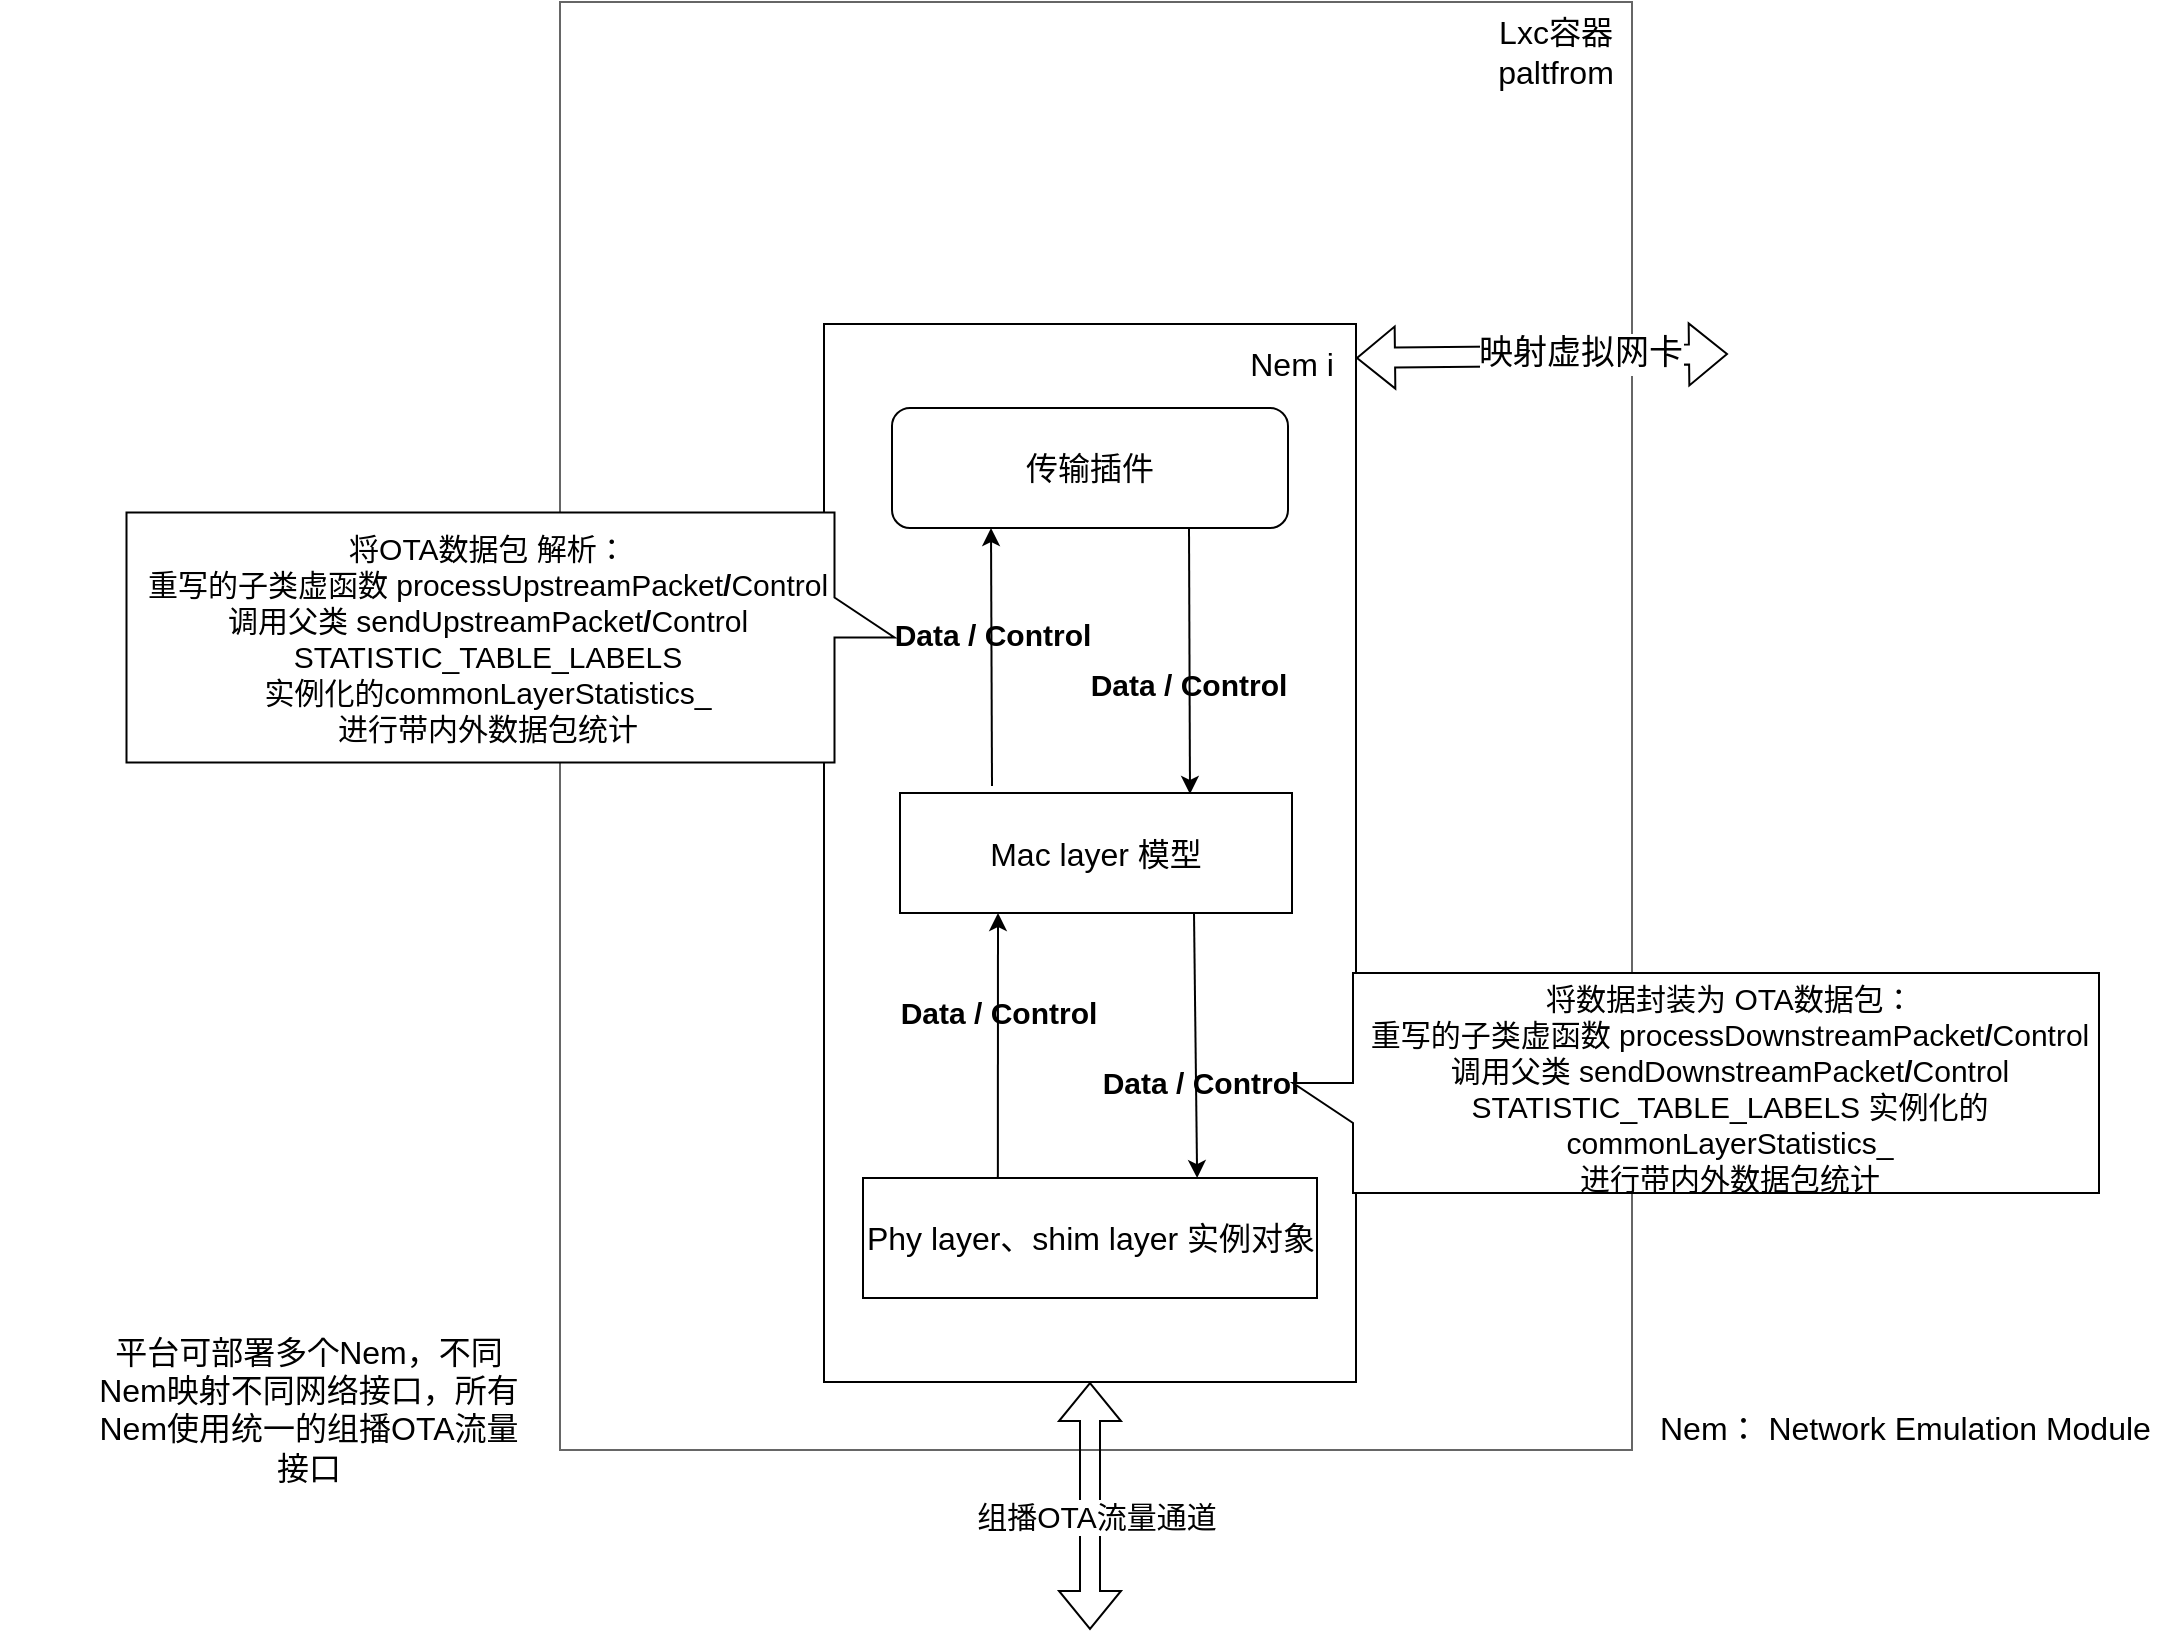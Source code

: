 <mxfile version="17.5.0" type="device"><diagram id="EiNhx3Q80MveWlhYLBmr" name="第 1 页"><mxGraphModel dx="1968" dy="832" grid="0" gridSize="10" guides="1" tooltips="1" connect="1" arrows="1" fold="1" page="0" pageScale="1" pageWidth="3300" pageHeight="4681" background="none" math="0" shadow="0"><root><mxCell id="0"/><mxCell id="1" parent="0"/><mxCell id="0Pvufb3CWlkuzOUVsAhU-8" value="" style="rounded=0;whiteSpace=wrap;html=1;fontSize=16;fillColor=none;fontColor=#333333;strokeColor=#666666;" parent="1" vertex="1"><mxGeometry x="-340" y="106" width="536" height="724" as="geometry"/></mxCell><mxCell id="0Pvufb3CWlkuzOUVsAhU-2" value="" style="rounded=0;whiteSpace=wrap;html=1;fillColor=none;" parent="1" vertex="1"><mxGeometry x="-208" y="267" width="266" height="529" as="geometry"/></mxCell><mxCell id="DFqP9Q2TDi5lrVbBzgs8-7" style="edgeStyle=none;rounded=0;orthogonalLoop=1;jettySize=auto;html=1;exitX=0.75;exitY=1;exitDx=0;exitDy=0;entryX=0.736;entryY=0.001;entryDx=0;entryDy=0;entryPerimeter=0;" parent="1" source="0Pvufb3CWlkuzOUVsAhU-3" target="0Pvufb3CWlkuzOUVsAhU-4" edge="1"><mxGeometry relative="1" as="geometry"><mxPoint x="-23" y="697" as="targetPoint"/></mxGeometry></mxCell><mxCell id="DFqP9Q2TDi5lrVbBzgs8-14" value="&lt;b style=&quot;font-size: 11px&quot;&gt;&lt;font style=&quot;font-size: 15px&quot;&gt;Data / Control&lt;/font&gt;&lt;/b&gt;" style="edgeLabel;html=1;align=center;verticalAlign=middle;resizable=0;points=[];fontSize=15;labelBackgroundColor=none;" parent="DFqP9Q2TDi5lrVbBzgs8-7" vertex="1" connectable="0"><mxGeometry x="0.266" y="2" relative="1" as="geometry"><mxPoint as="offset"/></mxGeometry></mxCell><mxCell id="DFqP9Q2TDi5lrVbBzgs8-8" style="edgeStyle=none;rounded=0;orthogonalLoop=1;jettySize=auto;html=1;entryX=0.25;entryY=1;entryDx=0;entryDy=0;" parent="1" target="0Pvufb3CWlkuzOUVsAhU-6" edge="1"><mxGeometry relative="1" as="geometry"><mxPoint x="-124" y="498" as="sourcePoint"/></mxGeometry></mxCell><mxCell id="DFqP9Q2TDi5lrVbBzgs8-11" value="&lt;b&gt;&lt;font style=&quot;font-size: 15px&quot;&gt;Data / Control&lt;/font&gt;&lt;/b&gt;" style="edgeLabel;html=1;align=center;verticalAlign=middle;resizable=0;points=[];labelBackgroundColor=none;" parent="DFqP9Q2TDi5lrVbBzgs8-8" vertex="1" connectable="0"><mxGeometry x="0.185" relative="1" as="geometry"><mxPoint as="offset"/></mxGeometry></mxCell><mxCell id="0Pvufb3CWlkuzOUVsAhU-3" value="&lt;font style=&quot;font-size: 16px&quot;&gt;Mac layer 模型&lt;/font&gt;" style="rounded=0;whiteSpace=wrap;html=1;fillColor=none;" parent="1" vertex="1"><mxGeometry x="-170" y="501.5" width="196" height="60" as="geometry"/></mxCell><mxCell id="DFqP9Q2TDi5lrVbBzgs8-6" style="edgeStyle=none;rounded=0;orthogonalLoop=1;jettySize=auto;html=1;exitX=0.297;exitY=0;exitDx=0;exitDy=0;entryX=0.25;entryY=1;entryDx=0;entryDy=0;exitPerimeter=0;" parent="1" source="0Pvufb3CWlkuzOUVsAhU-4" target="0Pvufb3CWlkuzOUVsAhU-3" edge="1"><mxGeometry relative="1" as="geometry"/></mxCell><mxCell id="DFqP9Q2TDi5lrVbBzgs8-13" value="&lt;b style=&quot;font-size: 11px&quot;&gt;&lt;font style=&quot;font-size: 15px&quot;&gt;Data / Control&lt;/font&gt;&lt;/b&gt;" style="edgeLabel;html=1;align=center;verticalAlign=middle;resizable=0;points=[];fontSize=15;labelBackgroundColor=none;" parent="DFqP9Q2TDi5lrVbBzgs8-6" vertex="1" connectable="0"><mxGeometry x="0.254" relative="1" as="geometry"><mxPoint as="offset"/></mxGeometry></mxCell><mxCell id="0Pvufb3CWlkuzOUVsAhU-4" value="&lt;font style=&quot;font-size: 16px&quot;&gt;Phy layer、shim layer 实例对象&lt;/font&gt;" style="rounded=0;whiteSpace=wrap;html=1;fillColor=none;" parent="1" vertex="1"><mxGeometry x="-188.5" y="694" width="227" height="60" as="geometry"/></mxCell><mxCell id="0Pvufb3CWlkuzOUVsAhU-5" value="&lt;font style=&quot;font-size: 16px&quot;&gt;Lxc容器 paltfrom&lt;/font&gt;" style="text;html=1;strokeColor=none;fillColor=none;align=center;verticalAlign=middle;whiteSpace=wrap;rounded=0;" parent="1" vertex="1"><mxGeometry x="128" y="116" width="60" height="30" as="geometry"/></mxCell><mxCell id="DFqP9Q2TDi5lrVbBzgs8-10" style="edgeStyle=none;rounded=0;orthogonalLoop=1;jettySize=auto;html=1;exitX=0.75;exitY=1;exitDx=0;exitDy=0;" parent="1" source="0Pvufb3CWlkuzOUVsAhU-6" edge="1"><mxGeometry relative="1" as="geometry"><mxPoint x="-25" y="502" as="targetPoint"/></mxGeometry></mxCell><mxCell id="DFqP9Q2TDi5lrVbBzgs8-12" value="&lt;b style=&quot;font-size: 11px&quot;&gt;&lt;font style=&quot;font-size: 15px&quot;&gt;Data / Control&lt;/font&gt;&lt;/b&gt;" style="edgeLabel;html=1;align=center;verticalAlign=middle;resizable=0;points=[];fontSize=15;labelBackgroundColor=none;" parent="DFqP9Q2TDi5lrVbBzgs8-10" vertex="1" connectable="0"><mxGeometry x="-0.172" y="-1" relative="1" as="geometry"><mxPoint y="23" as="offset"/></mxGeometry></mxCell><mxCell id="0Pvufb3CWlkuzOUVsAhU-6" value="传输插件" style="rounded=1;whiteSpace=wrap;html=1;fontSize=16;fillColor=none;" parent="1" vertex="1"><mxGeometry x="-174" y="309" width="198" height="60" as="geometry"/></mxCell><mxCell id="0Pvufb3CWlkuzOUVsAhU-9" value="&lt;span style=&quot;font-size: 16px&quot;&gt;Nem i&lt;/span&gt;" style="text;html=1;strokeColor=none;fillColor=none;align=center;verticalAlign=middle;whiteSpace=wrap;rounded=0;" parent="1" vertex="1"><mxGeometry x="-4" y="272" width="60" height="30" as="geometry"/></mxCell><mxCell id="0Pvufb3CWlkuzOUVsAhU-10" value="&lt;span style=&quot;color: rgb(0 , 0 , 0) ; font-family: &amp;#34;helvetica&amp;#34; ; font-size: 16px ; font-style: normal ; font-weight: 400 ; letter-spacing: normal ; text-align: center ; text-indent: 0px ; text-transform: none ; word-spacing: 0px ; display: inline ; float: none&quot;&gt;Nem：&amp;nbsp;Network Emulation Module&lt;/span&gt;" style="text;whiteSpace=wrap;html=1;fontSize=16;" parent="1" vertex="1"><mxGeometry x="208" y="803" width="254" height="40" as="geometry"/></mxCell><mxCell id="DFqP9Q2TDi5lrVbBzgs8-15" value="" style="shape=callout;whiteSpace=wrap;html=1;perimeter=calloutPerimeter;fontSize=15;rotation=90;fillColor=default;" parent="1" vertex="1"><mxGeometry x="173" y="445" width="110" height="403" as="geometry"/></mxCell><mxCell id="DFqP9Q2TDi5lrVbBzgs8-16" value="" style="shape=callout;whiteSpace=wrap;html=1;perimeter=calloutPerimeter;fontSize=15;rotation=-90;fillColor=default;" parent="1" vertex="1"><mxGeometry x="-427.25" y="231.75" width="125" height="384" as="geometry"/></mxCell><mxCell id="DFqP9Q2TDi5lrVbBzgs8-18" value="将数据封装为 OTA数据包：&lt;br&gt;重写的子类虚函数 processDownstreamPacket&lt;b&gt;/&lt;/b&gt;Control&lt;br&gt;调用父类 sendDownstreamPacket&lt;b&gt;/&lt;/b&gt;Control&lt;br&gt;STATISTIC_TABLE_LABELS 实例化的&lt;br&gt;commonLayerStatistics_&lt;br&gt;进行带内外数据包统计" style="text;html=1;strokeColor=none;fillColor=none;align=center;verticalAlign=middle;whiteSpace=wrap;rounded=0;fontSize=15;" parent="1" vertex="1"><mxGeometry x="52" y="600.5" width="386" height="96" as="geometry"/></mxCell><mxCell id="DFqP9Q2TDi5lrVbBzgs8-20" value="将OTA数据包 解析：&lt;br&gt;重写的子类虚函数 processUpstreamPacket&lt;b&gt;/&lt;/b&gt;Control&lt;br&gt;调用父类 sendUpstreamPacket&lt;b&gt;/&lt;/b&gt;Control&lt;br&gt;STATISTIC_TABLE_LABELS &lt;br&gt;实例化的commonLayerStatistics_&lt;br&gt;进行带内外数据包统计" style="text;html=1;strokeColor=none;fillColor=none;align=center;verticalAlign=middle;whiteSpace=wrap;rounded=0;fontSize=15;" parent="1" vertex="1"><mxGeometry x="-620" y="369.25" width="488" height="109" as="geometry"/></mxCell><mxCell id="DFqP9Q2TDi5lrVbBzgs8-26" value="" style="shape=flexArrow;endArrow=classic;startArrow=classic;html=1;rounded=0;fontSize=15;" parent="1" edge="1"><mxGeometry width="100" height="100" relative="1" as="geometry"><mxPoint x="58" y="284" as="sourcePoint"/><mxPoint x="244" y="282" as="targetPoint"/></mxGeometry></mxCell><mxCell id="DFqP9Q2TDi5lrVbBzgs8-27" value="&lt;font style=&quot;font-size: 17px&quot;&gt;映射虚拟网卡&lt;/font&gt;" style="edgeLabel;html=1;align=center;verticalAlign=middle;resizable=0;points=[];fontSize=15;labelBackgroundColor=default;" parent="DFqP9Q2TDi5lrVbBzgs8-26" vertex="1" connectable="0"><mxGeometry x="0.204" y="1" relative="1" as="geometry"><mxPoint as="offset"/></mxGeometry></mxCell><mxCell id="DFqP9Q2TDi5lrVbBzgs8-28" value="" style="shape=flexArrow;endArrow=classic;startArrow=classic;html=1;rounded=0;fontSize=15;entryX=0.5;entryY=1;entryDx=0;entryDy=0;" parent="1" target="0Pvufb3CWlkuzOUVsAhU-2" edge="1"><mxGeometry width="100" height="100" relative="1" as="geometry"><mxPoint x="-75" y="920" as="sourcePoint"/><mxPoint x="-74" y="879" as="targetPoint"/></mxGeometry></mxCell><mxCell id="DFqP9Q2TDi5lrVbBzgs8-30" value="组播OTA流量通道" style="edgeLabel;html=1;align=center;verticalAlign=middle;resizable=0;points=[];fontSize=15;labelBackgroundColor=default;" parent="DFqP9Q2TDi5lrVbBzgs8-28" vertex="1" connectable="0"><mxGeometry x="0.242" y="-1" relative="1" as="geometry"><mxPoint x="2" y="20" as="offset"/></mxGeometry></mxCell><mxCell id="DFqP9Q2TDi5lrVbBzgs8-31" value="&lt;div style=&quot;text-align: center&quot;&gt;&lt;span style=&quot;font-size: 16px&quot;&gt;&lt;font face=&quot;helvetica&quot;&gt;平台可部署多个Nem，不同Nem映射不同网络接口，所有Nem使用统一的组播OTA流量接口&lt;/font&gt;&lt;/span&gt;&lt;/div&gt;" style="text;whiteSpace=wrap;html=1;fontSize=15;" parent="1" vertex="1"><mxGeometry x="-575" y="765" width="217" height="65" as="geometry"/></mxCell></root></mxGraphModel></diagram></mxfile>